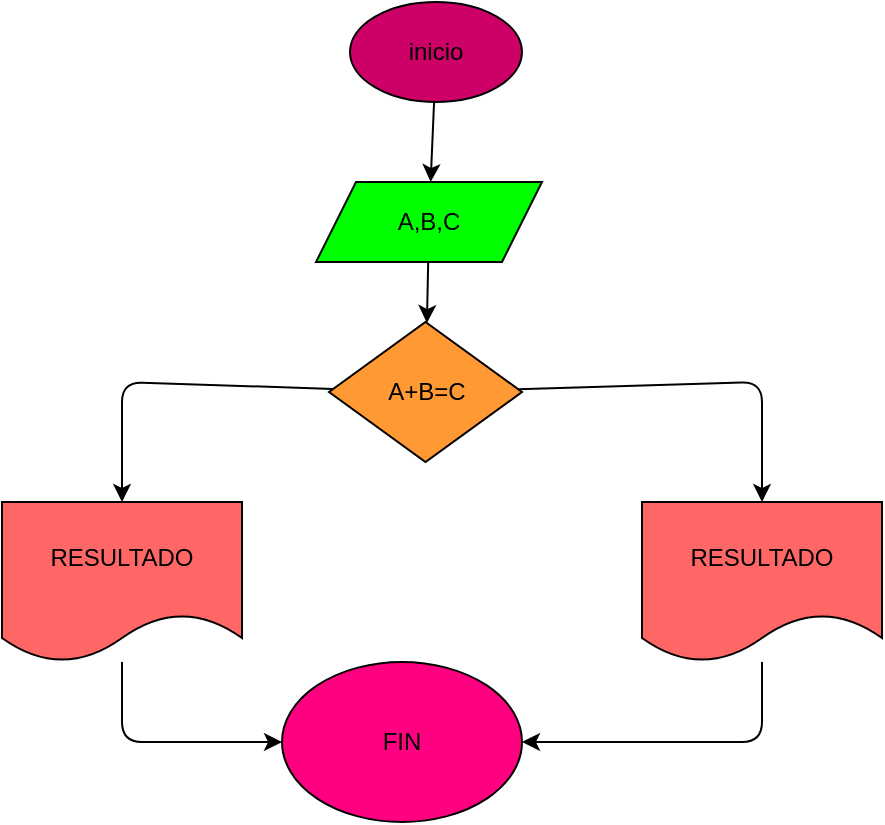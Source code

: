 <mxfile>
    <diagram id="TTw0NIuU3W9wwWQzUhiI" name="Page-1">
        <mxGraphModel dx="770" dy="413" grid="1" gridSize="10" guides="1" tooltips="1" connect="1" arrows="1" fold="1" page="1" pageScale="1" pageWidth="827" pageHeight="1169" math="0" shadow="0">
            <root>
                <mxCell id="0"/>
                <mxCell id="1" parent="0"/>
                <mxCell id="4" value="" style="edgeStyle=none;html=1;" edge="1" parent="1" source="2" target="3">
                    <mxGeometry relative="1" as="geometry"/>
                </mxCell>
                <mxCell id="2" value="inicio" style="ellipse;whiteSpace=wrap;html=1;fillColor=#CC0066;" vertex="1" parent="1">
                    <mxGeometry x="354" y="50" width="86" height="50" as="geometry"/>
                </mxCell>
                <mxCell id="6" value="" style="edgeStyle=none;html=1;" edge="1" parent="1" source="3" target="5">
                    <mxGeometry relative="1" as="geometry"/>
                </mxCell>
                <mxCell id="3" value="A,B,C" style="shape=parallelogram;perimeter=parallelogramPerimeter;whiteSpace=wrap;html=1;fixedSize=1;fillColor=#00FF00;" vertex="1" parent="1">
                    <mxGeometry x="337" y="140" width="113" height="40" as="geometry"/>
                </mxCell>
                <mxCell id="8" value="" style="edgeStyle=none;html=1;" edge="1" parent="1" source="5" target="7">
                    <mxGeometry relative="1" as="geometry">
                        <Array as="points">
                            <mxPoint x="560" y="240"/>
                        </Array>
                    </mxGeometry>
                </mxCell>
                <mxCell id="10" value="" style="edgeStyle=none;html=1;" edge="1" parent="1" source="5" target="9">
                    <mxGeometry relative="1" as="geometry">
                        <Array as="points">
                            <mxPoint x="240" y="240"/>
                        </Array>
                    </mxGeometry>
                </mxCell>
                <mxCell id="5" value="A+B=C" style="rhombus;whiteSpace=wrap;html=1;fillColor=#FF9933;" vertex="1" parent="1">
                    <mxGeometry x="343.5" y="210" width="96.5" height="70" as="geometry"/>
                </mxCell>
                <mxCell id="12" value="" style="edgeStyle=none;html=1;" edge="1" parent="1" source="7" target="11">
                    <mxGeometry relative="1" as="geometry">
                        <Array as="points">
                            <mxPoint x="560" y="420"/>
                        </Array>
                    </mxGeometry>
                </mxCell>
                <mxCell id="7" value="RESULTADO" style="shape=document;whiteSpace=wrap;html=1;boundedLbl=1;fillColor=#FF6666;" vertex="1" parent="1">
                    <mxGeometry x="500" y="300" width="120" height="80" as="geometry"/>
                </mxCell>
                <mxCell id="14" value="" style="edgeStyle=none;html=1;" edge="1" parent="1" source="9" target="11">
                    <mxGeometry relative="1" as="geometry">
                        <mxPoint x="440" y="340" as="targetPoint"/>
                        <Array as="points">
                            <mxPoint x="240" y="420"/>
                        </Array>
                    </mxGeometry>
                </mxCell>
                <mxCell id="9" value="RESULTADO" style="shape=document;whiteSpace=wrap;html=1;boundedLbl=1;fillColor=#FF6666;" vertex="1" parent="1">
                    <mxGeometry x="180" y="300" width="120" height="80" as="geometry"/>
                </mxCell>
                <mxCell id="11" value="FIN" style="ellipse;whiteSpace=wrap;html=1;fillColor=#FF0080;" vertex="1" parent="1">
                    <mxGeometry x="320" y="380" width="120" height="80" as="geometry"/>
                </mxCell>
            </root>
        </mxGraphModel>
    </diagram>
</mxfile>